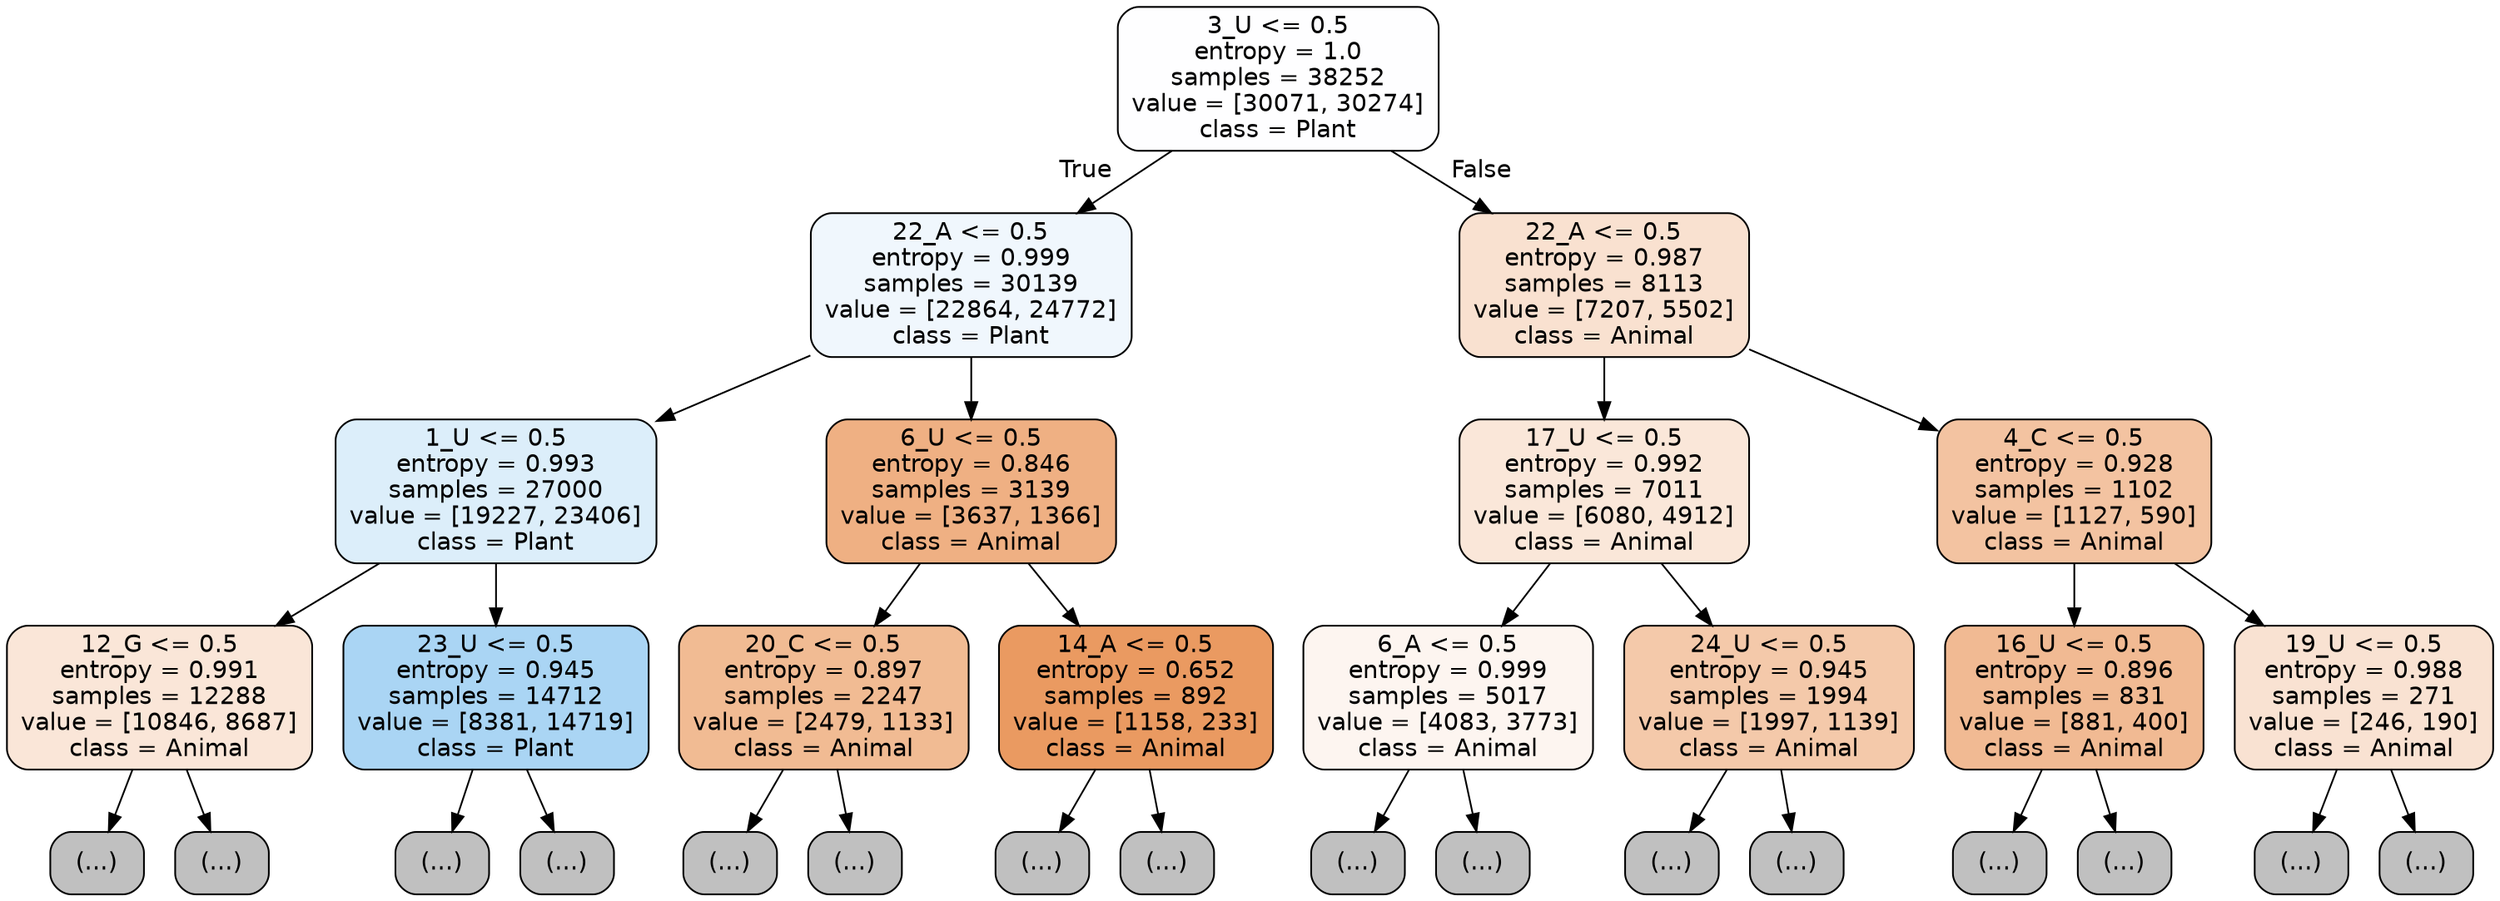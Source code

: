 digraph Tree {
node [shape=box, style="filled, rounded", color="black", fontname="helvetica"] ;
edge [fontname="helvetica"] ;
0 [label="3_U <= 0.5\nentropy = 1.0\nsamples = 38252\nvalue = [30071, 30274]\nclass = Plant", fillcolor="#fefeff"] ;
1 [label="22_A <= 0.5\nentropy = 0.999\nsamples = 30139\nvalue = [22864, 24772]\nclass = Plant", fillcolor="#f0f7fd"] ;
0 -> 1 [labeldistance=2.5, labelangle=45, headlabel="True"] ;
2 [label="1_U <= 0.5\nentropy = 0.993\nsamples = 27000\nvalue = [19227, 23406]\nclass = Plant", fillcolor="#dceefa"] ;
1 -> 2 ;
3 [label="12_G <= 0.5\nentropy = 0.991\nsamples = 12288\nvalue = [10846, 8687]\nclass = Animal", fillcolor="#fae6d8"] ;
2 -> 3 ;
4 [label="(...)", fillcolor="#C0C0C0"] ;
3 -> 4 ;
4607 [label="(...)", fillcolor="#C0C0C0"] ;
3 -> 4607 ;
6408 [label="23_U <= 0.5\nentropy = 0.945\nsamples = 14712\nvalue = [8381, 14719]\nclass = Plant", fillcolor="#aad5f4"] ;
2 -> 6408 ;
6409 [label="(...)", fillcolor="#C0C0C0"] ;
6408 -> 6409 ;
11140 [label="(...)", fillcolor="#C0C0C0"] ;
6408 -> 11140 ;
11315 [label="6_U <= 0.5\nentropy = 0.846\nsamples = 3139\nvalue = [3637, 1366]\nclass = Animal", fillcolor="#efb083"] ;
1 -> 11315 ;
11316 [label="20_C <= 0.5\nentropy = 0.897\nsamples = 2247\nvalue = [2479, 1133]\nclass = Animal", fillcolor="#f1bb93"] ;
11315 -> 11316 ;
11317 [label="(...)", fillcolor="#C0C0C0"] ;
11316 -> 11317 ;
12108 [label="(...)", fillcolor="#C0C0C0"] ;
11316 -> 12108 ;
12369 [label="14_A <= 0.5\nentropy = 0.652\nsamples = 892\nvalue = [1158, 233]\nclass = Animal", fillcolor="#ea9a61"] ;
11315 -> 12369 ;
12370 [label="(...)", fillcolor="#C0C0C0"] ;
12369 -> 12370 ;
12649 [label="(...)", fillcolor="#C0C0C0"] ;
12369 -> 12649 ;
12740 [label="22_A <= 0.5\nentropy = 0.987\nsamples = 8113\nvalue = [7207, 5502]\nclass = Animal", fillcolor="#f9e1d0"] ;
0 -> 12740 [labeldistance=2.5, labelangle=-45, headlabel="False"] ;
12741 [label="17_U <= 0.5\nentropy = 0.992\nsamples = 7011\nvalue = [6080, 4912]\nclass = Animal", fillcolor="#fae7d9"] ;
12740 -> 12741 ;
12742 [label="6_A <= 0.5\nentropy = 0.999\nsamples = 5017\nvalue = [4083, 3773]\nclass = Animal", fillcolor="#fdf5f0"] ;
12741 -> 12742 ;
12743 [label="(...)", fillcolor="#C0C0C0"] ;
12742 -> 12743 ;
14720 [label="(...)", fillcolor="#C0C0C0"] ;
12742 -> 14720 ;
15427 [label="24_U <= 0.5\nentropy = 0.945\nsamples = 1994\nvalue = [1997, 1139]\nclass = Animal", fillcolor="#f4c9aa"] ;
12741 -> 15427 ;
15428 [label="(...)", fillcolor="#C0C0C0"] ;
15427 -> 15428 ;
16457 [label="(...)", fillcolor="#C0C0C0"] ;
15427 -> 16457 ;
16474 [label="4_C <= 0.5\nentropy = 0.928\nsamples = 1102\nvalue = [1127, 590]\nclass = Animal", fillcolor="#f3c3a1"] ;
12740 -> 16474 ;
16475 [label="16_U <= 0.5\nentropy = 0.896\nsamples = 831\nvalue = [881, 400]\nclass = Animal", fillcolor="#f1ba93"] ;
16474 -> 16475 ;
16476 [label="(...)", fillcolor="#C0C0C0"] ;
16475 -> 16476 ;
16787 [label="(...)", fillcolor="#C0C0C0"] ;
16475 -> 16787 ;
16898 [label="19_U <= 0.5\nentropy = 0.988\nsamples = 271\nvalue = [246, 190]\nclass = Animal", fillcolor="#f9e2d2"] ;
16474 -> 16898 ;
16899 [label="(...)", fillcolor="#C0C0C0"] ;
16898 -> 16899 ;
17012 [label="(...)", fillcolor="#C0C0C0"] ;
16898 -> 17012 ;
}